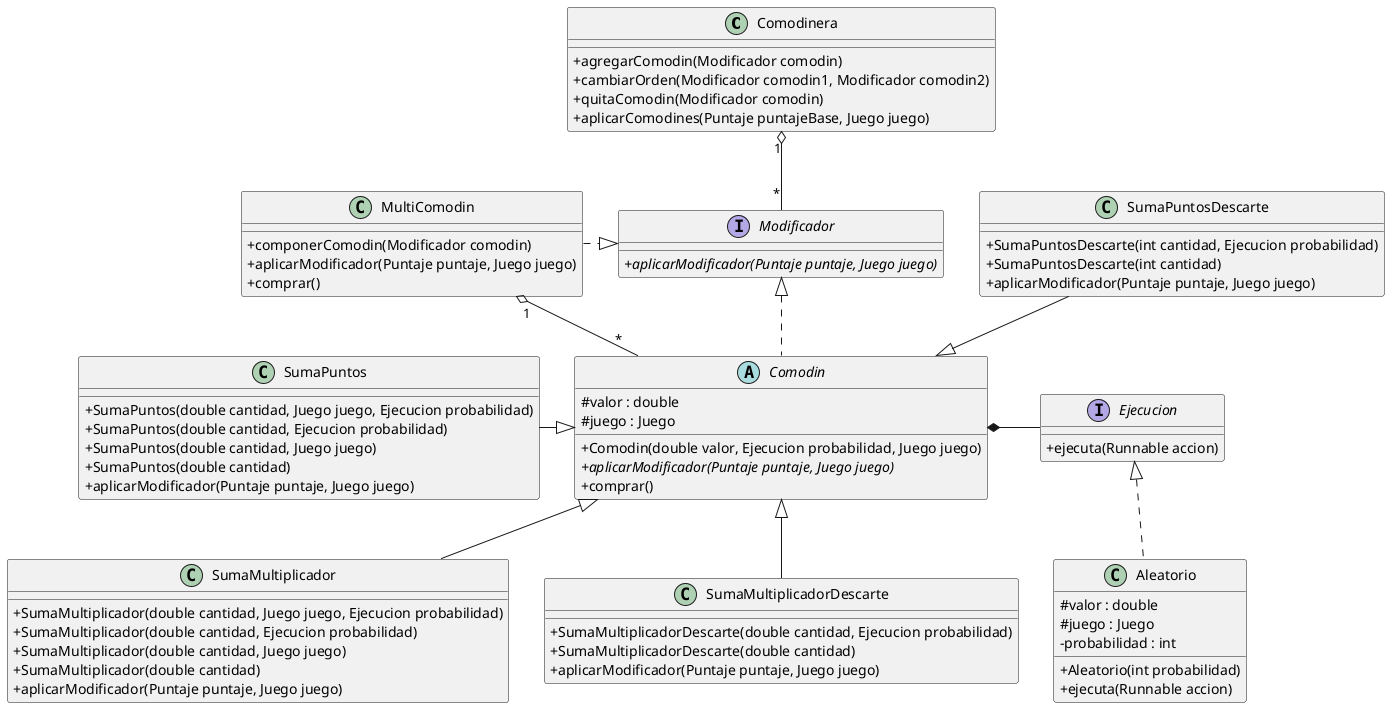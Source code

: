 @startuml Comodin
skinparam classAttributeIconSize 0

class Comodinera{
    +agregarComodin(Modificador comodin)
    +cambiarOrden(Modificador comodin1, Modificador comodin2)
    +quitaComodin(Modificador comodin)
    +aplicarComodines(Puntaje puntajeBase, Juego juego)
}

interface Modificador{
+{abstract} aplicarModificador(Puntaje puntaje, Juego juego)
}

abstract class Comodin{
#valor : double
#juego : Juego
+{method} Comodin(double valor, Ejecucion probabilidad, Juego juego)
+{abstract} {method} aplicarModificador(Puntaje puntaje, Juego juego)
+comprar()
}

interface Ejecucion{
    +ejecuta(Runnable accion)
}

class Aleatorio{
#valor : double
#juego : Juego
- probabilidad : int
+{method} Aleatorio(int probabilidad)
+ejecuta(Runnable accion)
}

class SumaMultiplicador{
+SumaMultiplicador(double cantidad, Juego juego, Ejecucion probabilidad)
+SumaMultiplicador(double cantidad, Ejecucion probabilidad)
+SumaMultiplicador(double cantidad, Juego juego)
+SumaMultiplicador(double cantidad)
+aplicarModificador(Puntaje puntaje, Juego juego)
}

class SumaMultiplicadorDescarte{
+SumaMultiplicadorDescarte(double cantidad, Ejecucion probabilidad)
+SumaMultiplicadorDescarte(double cantidad)
+aplicarModificador(Puntaje puntaje, Juego juego)
}

class SumaPuntos{
+SumaPuntos(double cantidad, Juego juego, Ejecucion probabilidad)
+SumaPuntos(double cantidad, Ejecucion probabilidad)
+SumaPuntos(double cantidad, Juego juego)
+SumaPuntos(double cantidad)
+aplicarModificador(Puntaje puntaje, Juego juego)
}

class SumaPuntosDescarte{
+SumaPuntosDescarte(int cantidad, Ejecucion probabilidad)
+SumaPuntosDescarte(int cantidad)
+aplicarModificador(Puntaje puntaje, Juego juego)
}

class MultiComodin{
    +componerComodin(Modificador comodin)
    +aplicarModificador(Puntaje puntaje, Juego juego)
    +comprar()
}

SumaPuntos -right-|> Comodin
SumaMultiplicadorDescarte -up-|> Comodin
SumaPuntosDescarte -down-|> Comodin
SumaMultiplicador -up-|> Comodin

Comodin *-right- Ejecucion
Aleatorio .up.|> Ejecucion

Comodin .up.|> Modificador
MultiComodin .right.|> Modificador

Comodinera "1" o-- "*" Modificador
MultiComodin "1" o-- "*" Comodin

@enduml